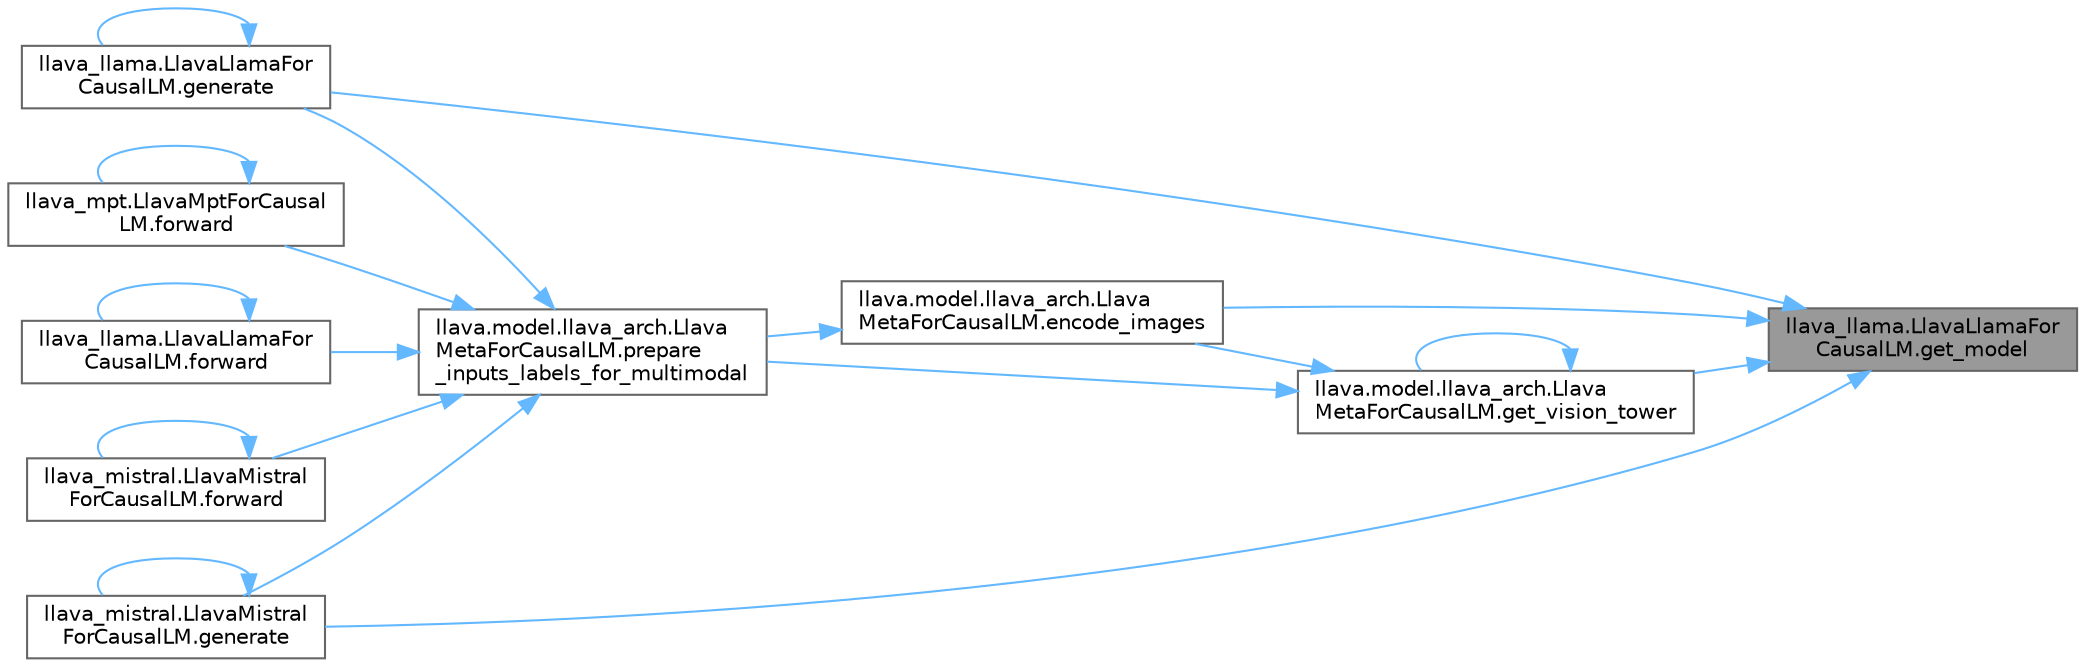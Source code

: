 digraph "llava_llama.LlavaLlamaForCausalLM.get_model"
{
 // LATEX_PDF_SIZE
  bgcolor="transparent";
  edge [fontname=Helvetica,fontsize=10,labelfontname=Helvetica,labelfontsize=10];
  node [fontname=Helvetica,fontsize=10,shape=box,height=0.2,width=0.4];
  rankdir="RL";
  Node1 [id="Node000001",label="llava_llama.LlavaLlamaFor\lCausalLM.get_model",height=0.2,width=0.4,color="gray40", fillcolor="grey60", style="filled", fontcolor="black",tooltip="모델 객체를 반환하는 메서드"];
  Node1 -> Node2 [id="edge19_Node000001_Node000002",dir="back",color="steelblue1",style="solid",tooltip=" "];
  Node2 [id="Node000002",label="llava.model.llava_arch.Llava\lMetaForCausalLM.encode_images",height=0.2,width=0.4,color="grey40", fillcolor="white", style="filled",URL="$classllava_1_1model_1_1llava__arch_1_1_llava_meta_for_causal_l_m.html#aee984abd82f234b6d7c9d37eb643ceb3",tooltip="이미지를 인코딩하여 특징 벡터로 변환"];
  Node2 -> Node3 [id="edge20_Node000002_Node000003",dir="back",color="steelblue1",style="solid",tooltip=" "];
  Node3 [id="Node000003",label="llava.model.llava_arch.Llava\lMetaForCausalLM.prepare\l_inputs_labels_for_multimodal",height=0.2,width=0.4,color="grey40", fillcolor="white", style="filled",URL="$classllava_1_1model_1_1llava__arch_1_1_llava_meta_for_causal_l_m.html#a34dac38c46ba9a66cc02de107a400c76",tooltip="멀티모달 입력과 레이블을 준비하는 함수"];
  Node3 -> Node4 [id="edge21_Node000003_Node000004",dir="back",color="steelblue1",style="solid",tooltip=" "];
  Node4 [id="Node000004",label="llava_llama.LlavaLlamaFor\lCausalLM.forward",height=0.2,width=0.4,color="grey40", fillcolor="white", style="filled",URL="$classllava__llama_1_1_llava_llama_for_causal_l_m.html#a09af443070a2e3de38aa757937fcfd8a",tooltip="멀티모달 Causal Language Model의 forward 패스를 정의합니다."];
  Node4 -> Node4 [id="edge22_Node000004_Node000004",dir="back",color="steelblue1",style="solid",tooltip=" "];
  Node3 -> Node5 [id="edge23_Node000003_Node000005",dir="back",color="steelblue1",style="solid",tooltip=" "];
  Node5 [id="Node000005",label="llava_mistral.LlavaMistral\lForCausalLM.forward",height=0.2,width=0.4,color="grey40", fillcolor="white", style="filled",URL="$classllava__mistral_1_1_llava_mistral_for_causal_l_m.html#af35931178a4b4a302888714e5f79c881",tooltip="Causal Language Model의 forward 패스를 정의"];
  Node5 -> Node5 [id="edge24_Node000005_Node000005",dir="back",color="steelblue1",style="solid",tooltip=" "];
  Node3 -> Node6 [id="edge25_Node000003_Node000006",dir="back",color="steelblue1",style="solid",tooltip=" "];
  Node6 [id="Node000006",label="llava_mpt.LlavaMptForCausal\lLM.forward",height=0.2,width=0.4,color="grey40", fillcolor="white", style="filled",URL="$classllava__mpt_1_1_llava_mpt_for_causal_l_m.html#acbbd3b14bba2a12a0d9ca11c83cf071d",tooltip="Causal Language Model의 forward 패스를 정의"];
  Node6 -> Node6 [id="edge26_Node000006_Node000006",dir="back",color="steelblue1",style="solid",tooltip=" "];
  Node3 -> Node7 [id="edge27_Node000003_Node000007",dir="back",color="steelblue1",style="solid",tooltip=" "];
  Node7 [id="Node000007",label="llava_llama.LlavaLlamaFor\lCausalLM.generate",height=0.2,width=0.4,color="grey40", fillcolor="white", style="filled",URL="$classllava__llama_1_1_llava_llama_for_causal_l_m.html#af7b777324d57e9dac2f8b5eb65428e60",tooltip="멀티모달 입력 데이터를 기반으로 텍스트를 생성하는 메서드입니다."];
  Node7 -> Node7 [id="edge28_Node000007_Node000007",dir="back",color="steelblue1",style="solid",tooltip=" "];
  Node3 -> Node8 [id="edge29_Node000003_Node000008",dir="back",color="steelblue1",style="solid",tooltip=" "];
  Node8 [id="Node000008",label="llava_mistral.LlavaMistral\lForCausalLM.generate",height=0.2,width=0.4,color="grey40", fillcolor="white", style="filled",URL="$classllava__mistral_1_1_llava_mistral_for_causal_l_m.html#ae2fab1f247f61c3d9b05896396acd0ae",tooltip="입력을 기반으로 텍스트를 생성하는 메서드"];
  Node8 -> Node8 [id="edge30_Node000008_Node000008",dir="back",color="steelblue1",style="solid",tooltip=" "];
  Node1 -> Node7 [id="edge31_Node000001_Node000007",dir="back",color="steelblue1",style="solid",tooltip=" "];
  Node1 -> Node8 [id="edge32_Node000001_Node000008",dir="back",color="steelblue1",style="solid",tooltip=" "];
  Node1 -> Node9 [id="edge33_Node000001_Node000009",dir="back",color="steelblue1",style="solid",tooltip=" "];
  Node9 [id="Node000009",label="llava.model.llava_arch.Llava\lMetaForCausalLM.get_vision_tower",height=0.2,width=0.4,color="grey40", fillcolor="white", style="filled",URL="$classllava_1_1model_1_1llava__arch_1_1_llava_meta_for_causal_l_m.html#a44dc1290b35b25f8d213b88f7f4abc2a",tooltip="비전 타워를 반환하는 메서드"];
  Node9 -> Node2 [id="edge34_Node000009_Node000002",dir="back",color="steelblue1",style="solid",tooltip=" "];
  Node9 -> Node9 [id="edge35_Node000009_Node000009",dir="back",color="steelblue1",style="solid",tooltip=" "];
  Node9 -> Node3 [id="edge36_Node000009_Node000003",dir="back",color="steelblue1",style="solid",tooltip=" "];
}
